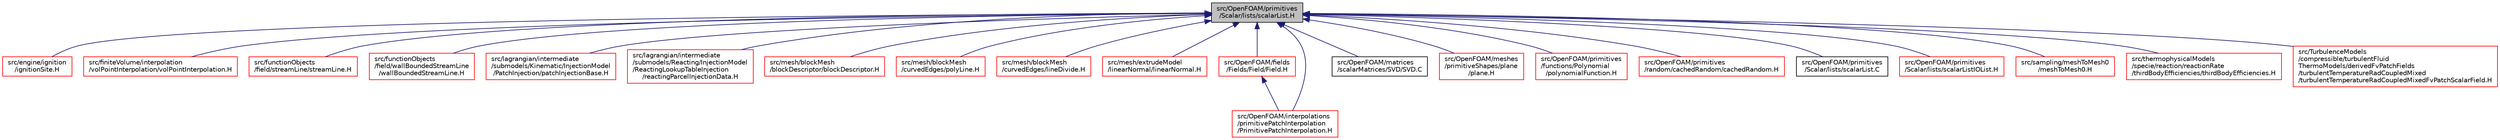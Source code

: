 digraph "src/OpenFOAM/primitives/Scalar/lists/scalarList.H"
{
  bgcolor="transparent";
  edge [fontname="Helvetica",fontsize="10",labelfontname="Helvetica",labelfontsize="10"];
  node [fontname="Helvetica",fontsize="10",shape=record];
  Node61 [label="src/OpenFOAM/primitives\l/Scalar/lists/scalarList.H",height=0.2,width=0.4,color="black", fillcolor="grey75", style="filled", fontcolor="black"];
  Node61 -> Node62 [dir="back",color="midnightblue",fontsize="10",style="solid",fontname="Helvetica"];
  Node62 [label="src/engine/ignition\l/ignitionSite.H",height=0.2,width=0.4,color="red",URL="$a01100.html"];
  Node61 -> Node68 [dir="back",color="midnightblue",fontsize="10",style="solid",fontname="Helvetica"];
  Node68 [label="src/finiteVolume/interpolation\l/volPointInterpolation/volPointInterpolation.H",height=0.2,width=0.4,color="red",URL="$a04535.html"];
  Node61 -> Node99 [dir="back",color="midnightblue",fontsize="10",style="solid",fontname="Helvetica"];
  Node99 [label="src/functionObjects\l/field/streamLine/streamLine.H",height=0.2,width=0.4,color="red",URL="$a04799.html"];
  Node61 -> Node101 [dir="back",color="midnightblue",fontsize="10",style="solid",fontname="Helvetica"];
  Node101 [label="src/functionObjects\l/field/wallBoundedStreamLine\l/wallBoundedStreamLine.H",height=0.2,width=0.4,color="red",URL="$a04844.html"];
  Node61 -> Node103 [dir="back",color="midnightblue",fontsize="10",style="solid",fontname="Helvetica"];
  Node103 [label="src/lagrangian/intermediate\l/submodels/Kinematic/InjectionModel\l/PatchInjection/patchInjectionBase.H",height=0.2,width=0.4,color="red",URL="$a06482.html"];
  Node61 -> Node120 [dir="back",color="midnightblue",fontsize="10",style="solid",fontname="Helvetica"];
  Node120 [label="src/lagrangian/intermediate\l/submodels/Reacting/InjectionModel\l/ReactingLookupTableInjection\l/reactingParcelInjectionData.H",height=0.2,width=0.4,color="red",URL="$a06884.html"];
  Node61 -> Node136 [dir="back",color="midnightblue",fontsize="10",style="solid",fontname="Helvetica"];
  Node136 [label="src/mesh/blockMesh\l/blockDescriptor/blockDescriptor.H",height=0.2,width=0.4,color="red",URL="$a07535.html"];
  Node61 -> Node150 [dir="back",color="midnightblue",fontsize="10",style="solid",fontname="Helvetica"];
  Node150 [label="src/mesh/blockMesh\l/curvedEdges/polyLine.H",height=0.2,width=0.4,color="red",URL="$a07613.html"];
  Node61 -> Node162 [dir="back",color="midnightblue",fontsize="10",style="solid",fontname="Helvetica"];
  Node162 [label="src/mesh/blockMesh\l/curvedEdges/lineDivide.H",height=0.2,width=0.4,color="red",URL="$a07601.html"];
  Node61 -> Node164 [dir="back",color="midnightblue",fontsize="10",style="solid",fontname="Helvetica"];
  Node164 [label="src/mesh/extrudeModel\l/linearNormal/linearNormal.H",height=0.2,width=0.4,color="red",URL="$a07664.html"];
  Node61 -> Node168 [dir="back",color="midnightblue",fontsize="10",style="solid",fontname="Helvetica"];
  Node168 [label="src/OpenFOAM/fields\l/Fields/Field/Field.H",height=0.2,width=0.4,color="red",URL="$a10289.html"];
  Node168 -> Node4587 [dir="back",color="midnightblue",fontsize="10",style="solid",fontname="Helvetica"];
  Node4587 [label="src/OpenFOAM/interpolations\l/primitivePatchInterpolation\l/PrimitivePatchInterpolation.H",height=0.2,width=0.4,color="red",URL="$a11231.html"];
  Node61 -> Node4587 [dir="back",color="midnightblue",fontsize="10",style="solid",fontname="Helvetica"];
  Node61 -> Node4467 [dir="back",color="midnightblue",fontsize="10",style="solid",fontname="Helvetica"];
  Node4467 [label="src/OpenFOAM/matrices\l/scalarMatrices/SVD/SVD.C",height=0.2,width=0.4,color="black",URL="$a11780.html"];
  Node61 -> Node4632 [dir="back",color="midnightblue",fontsize="10",style="solid",fontname="Helvetica"];
  Node4632 [label="src/OpenFOAM/meshes\l/primitiveShapes/plane\l/plane.H",height=0.2,width=0.4,color="red",URL="$a12824.html"];
  Node61 -> Node4634 [dir="back",color="midnightblue",fontsize="10",style="solid",fontname="Helvetica"];
  Node4634 [label="src/OpenFOAM/primitives\l/functions/Polynomial\l/polynomialFunction.H",height=0.2,width=0.4,color="red",URL="$a13055.html"];
  Node61 -> Node4636 [dir="back",color="midnightblue",fontsize="10",style="solid",fontname="Helvetica"];
  Node4636 [label="src/OpenFOAM/primitives\l/random/cachedRandom/cachedRandom.H",height=0.2,width=0.4,color="red",URL="$a13247.html"];
  Node61 -> Node4660 [dir="back",color="midnightblue",fontsize="10",style="solid",fontname="Helvetica"];
  Node4660 [label="src/OpenFOAM/primitives\l/Scalar/lists/scalarList.C",height=0.2,width=0.4,color="black",URL="$a13319.html",tooltip="Specialisation of List<T> for scalar. "];
  Node61 -> Node4661 [dir="back",color="midnightblue",fontsize="10",style="solid",fontname="Helvetica"];
  Node4661 [label="src/OpenFOAM/primitives\l/Scalar/lists/scalarListIOList.H",height=0.2,width=0.4,color="red",URL="$a13328.html"];
  Node61 -> Node2258 [dir="back",color="midnightblue",fontsize="10",style="solid",fontname="Helvetica"];
  Node2258 [label="src/sampling/meshToMesh0\l/meshToMesh0.H",height=0.2,width=0.4,color="red",URL="$a14933.html"];
  Node61 -> Node4663 [dir="back",color="midnightblue",fontsize="10",style="solid",fontname="Helvetica"];
  Node4663 [label="src/thermophysicalModels\l/specie/reaction/reactionRate\l/thirdBodyEfficiencies/thirdBodyEfficiencies.H",height=0.2,width=0.4,color="red",URL="$a17006.html"];
  Node61 -> Node2980 [dir="back",color="midnightblue",fontsize="10",style="solid",fontname="Helvetica"];
  Node2980 [label="src/TurbulenceModels\l/compressible/turbulentFluid\lThermoModels/derivedFvPatchFields\l/turbulentTemperatureRadCoupledMixed\l/turbulentTemperatureRadCoupledMixedFvPatchScalarField.H",height=0.2,width=0.4,color="red",URL="$a17639.html"];
}
